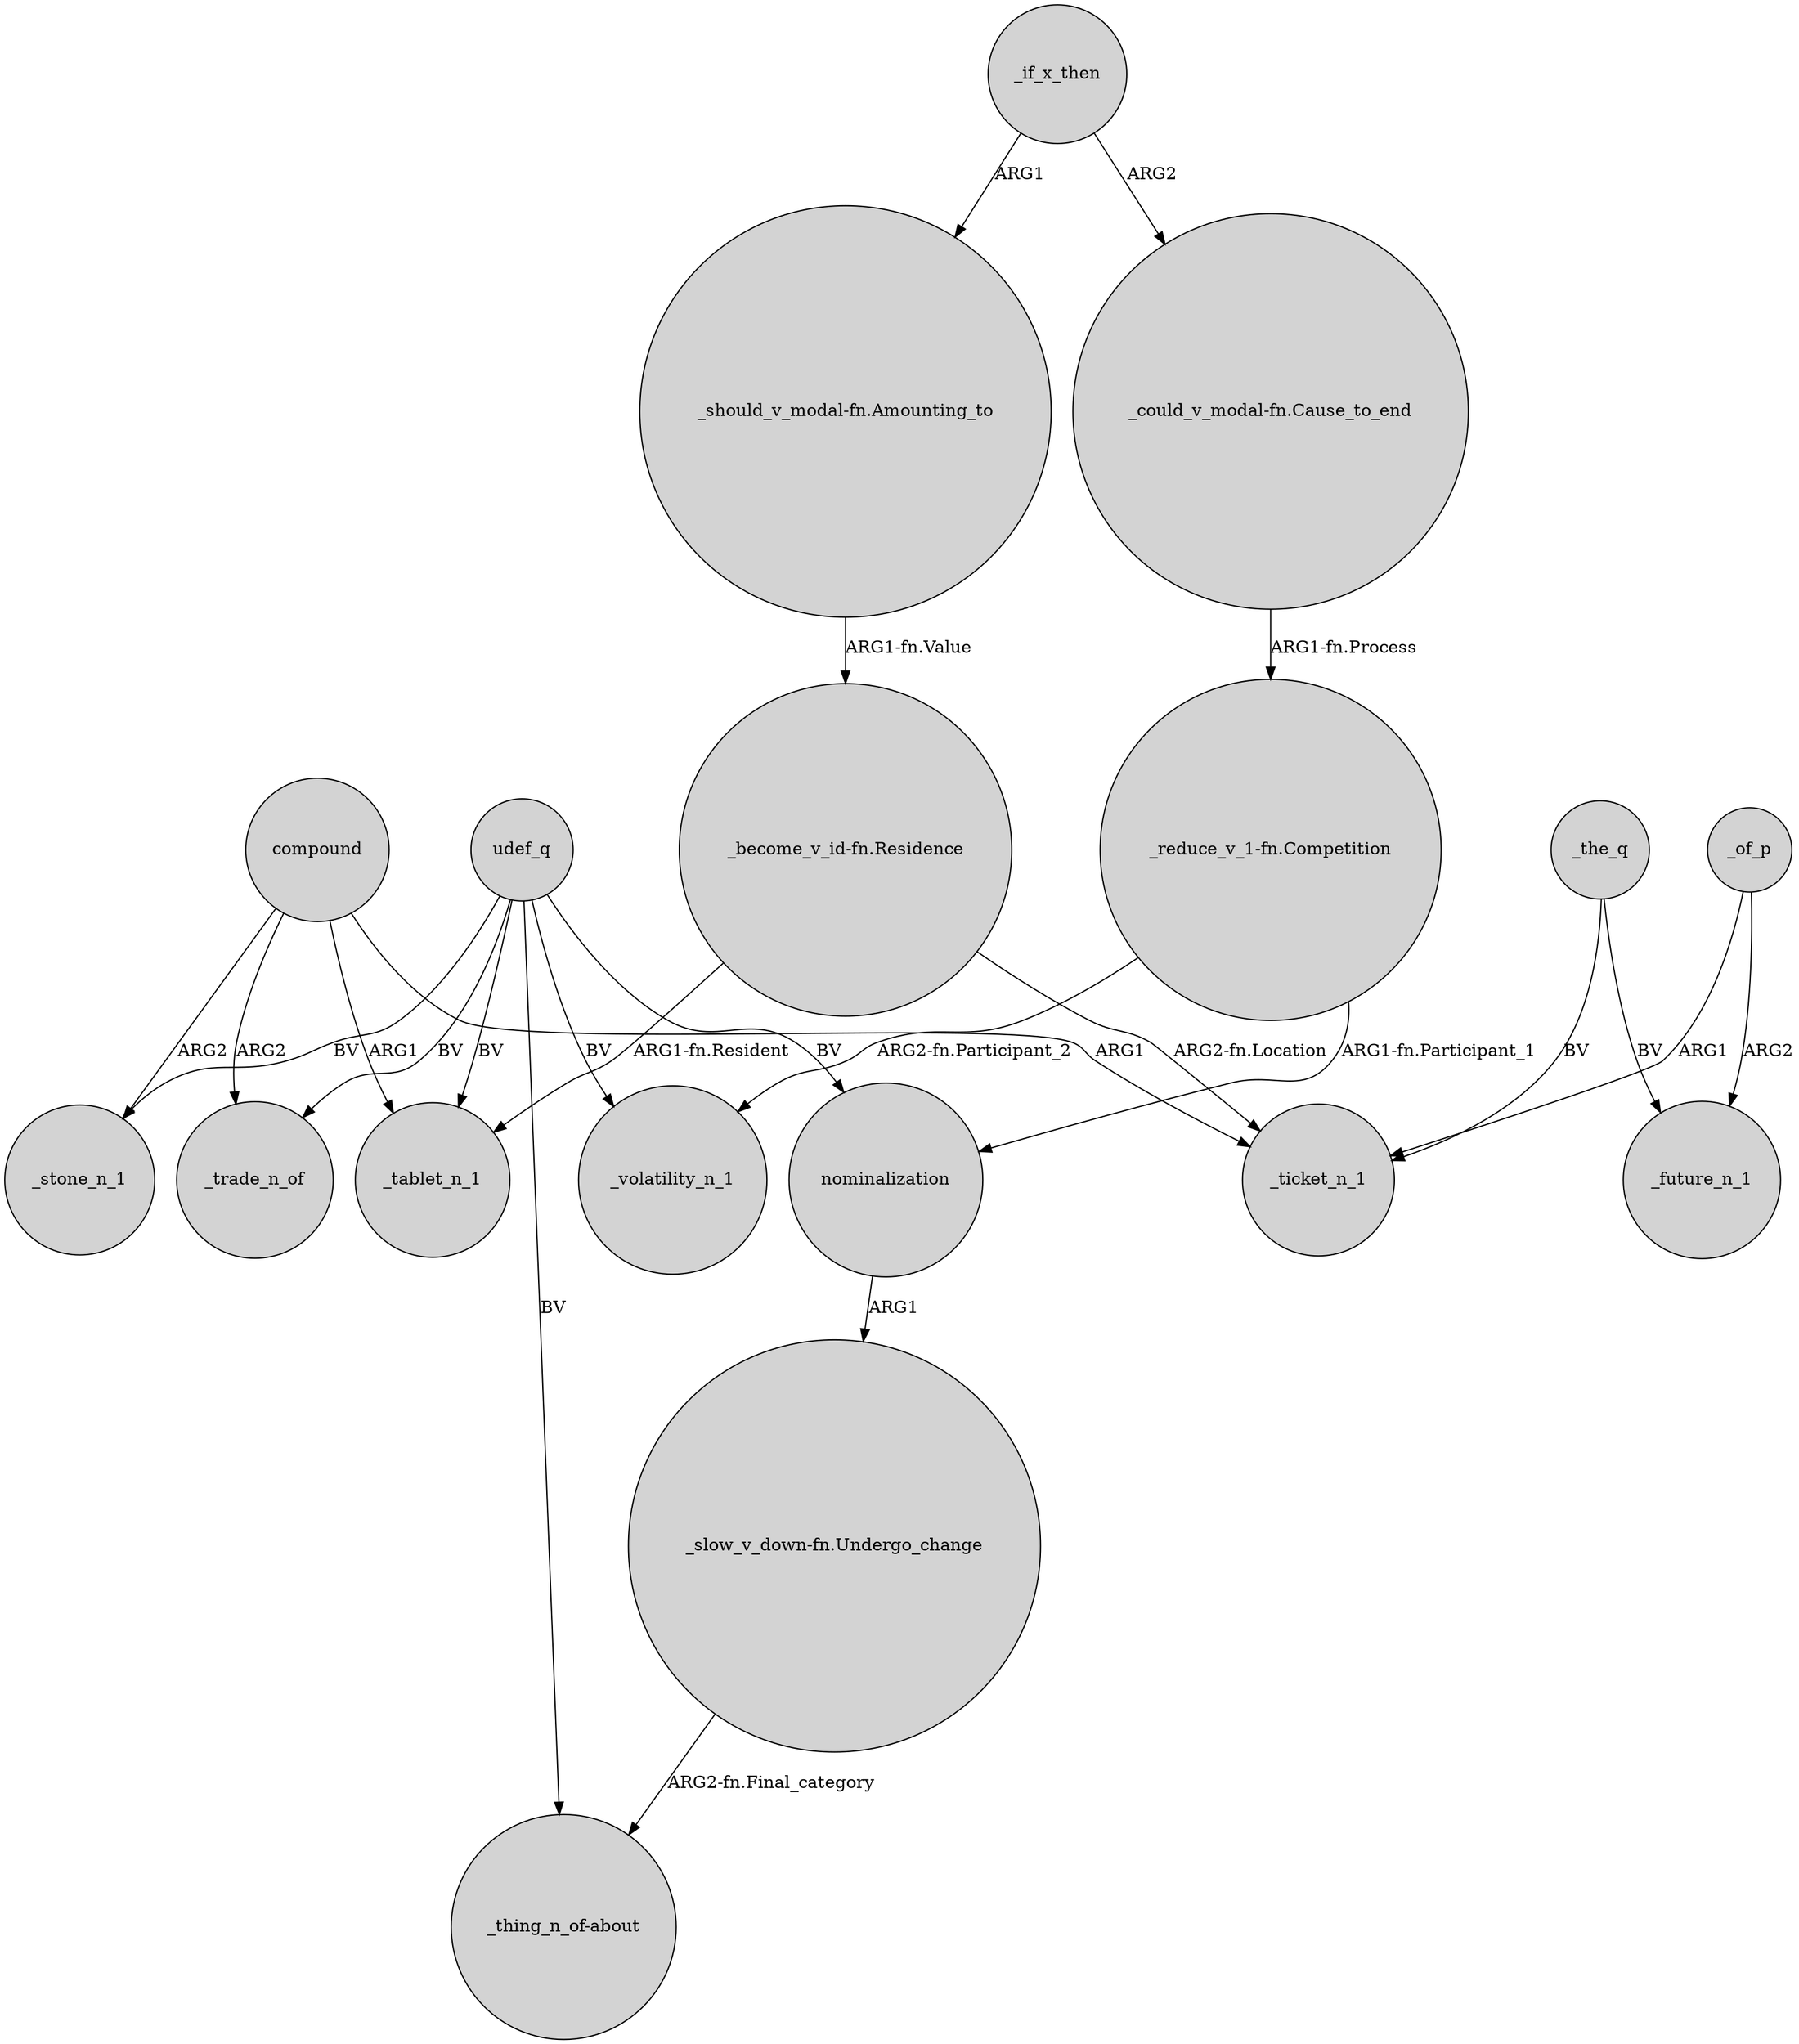 digraph {
	node [shape=circle style=filled]
	"_should_v_modal-fn.Amounting_to" -> "_become_v_id-fn.Residence" [label="ARG1-fn.Value"]
	compound -> _stone_n_1 [label=ARG2]
	_if_x_then -> "_could_v_modal-fn.Cause_to_end" [label=ARG2]
	udef_q -> _volatility_n_1 [label=BV]
	"_slow_v_down-fn.Undergo_change" -> "_thing_n_of-about" [label="ARG2-fn.Final_category"]
	"_become_v_id-fn.Residence" -> _tablet_n_1 [label="ARG1-fn.Resident"]
	udef_q -> _tablet_n_1 [label=BV]
	udef_q -> nominalization [label=BV]
	_the_q -> _ticket_n_1 [label=BV]
	udef_q -> _stone_n_1 [label=BV]
	_of_p -> _future_n_1 [label=ARG2]
	compound -> _ticket_n_1 [label=ARG1]
	nominalization -> "_slow_v_down-fn.Undergo_change" [label=ARG1]
	_if_x_then -> "_should_v_modal-fn.Amounting_to" [label=ARG1]
	"_reduce_v_1-fn.Competition" -> nominalization [label="ARG1-fn.Participant_1"]
	"_could_v_modal-fn.Cause_to_end" -> "_reduce_v_1-fn.Competition" [label="ARG1-fn.Process"]
	udef_q -> "_thing_n_of-about" [label=BV]
	_the_q -> _future_n_1 [label=BV]
	compound -> _tablet_n_1 [label=ARG1]
	udef_q -> _trade_n_of [label=BV]
	compound -> _trade_n_of [label=ARG2]
	_of_p -> _ticket_n_1 [label=ARG1]
	"_become_v_id-fn.Residence" -> _ticket_n_1 [label="ARG2-fn.Location"]
	"_reduce_v_1-fn.Competition" -> _volatility_n_1 [label="ARG2-fn.Participant_2"]
}
